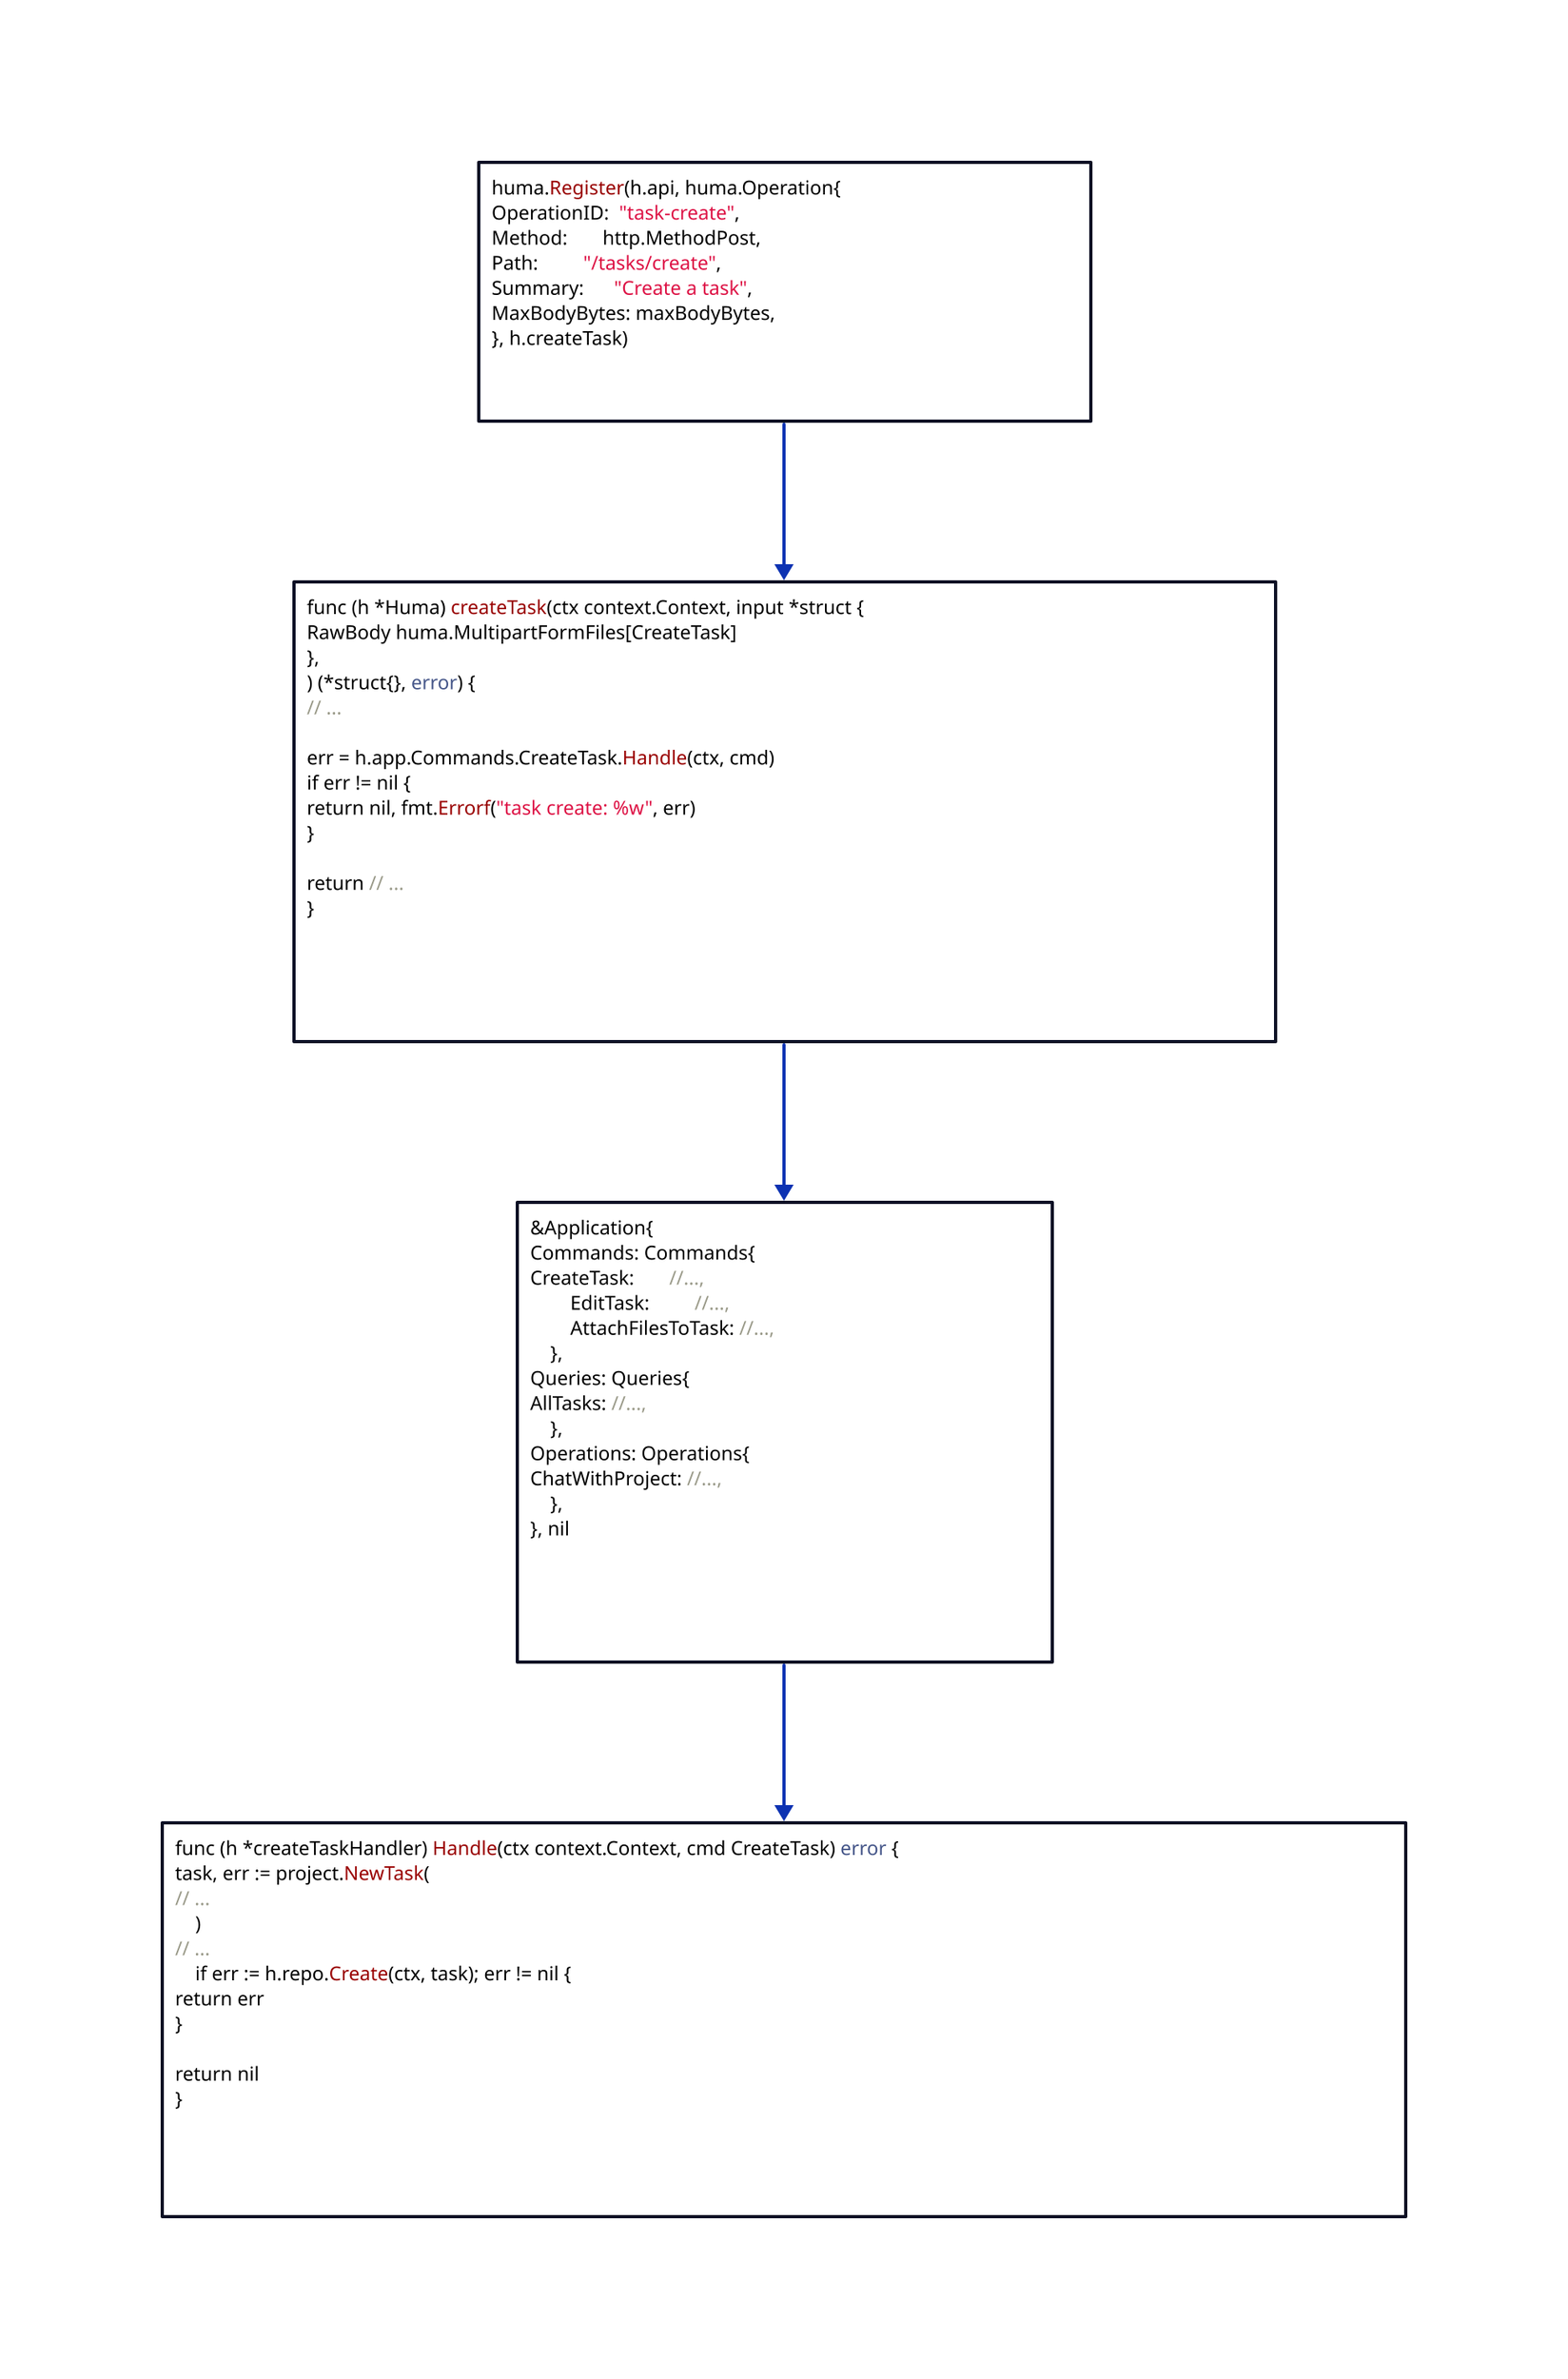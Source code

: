 huma-create: |go
  huma.Register(h.api, huma.Operation{
  		OperationID:  "task-create",
  		Method:       http.MethodPost,
  		Path:         "/tasks/create",
  		Summary:      "Create a task",
  		MaxBodyBytes: maxBodyBytes,
  	}, h.createTask)
|

create-task-handler: |go
  func (h *Huma) createTask(ctx context.Context, input *struct {
  	RawBody huma.MultipartFormFiles[CreateTask]
  },
  ) (*struct{}, error) {
      // ...

  	err = h.app.Commands.CreateTask.Handle(ctx, cmd)
  	if err != nil {
  		return nil, fmt.Errorf("task create: %w", err)
  	}

  	return // ...
  }
|

go-app: |go
  &Application{
  	Commands: Commands{
  		CreateTask:       //...,
  		EditTask:         //...,
  		AttachFilesToTask: //...,
  	},
  	Queries: Queries{
  		AllTasks: //...,
  	},
  	Operations: Operations{
  		ChatWithProject: //...,
  	},
  }, nil
|

app-handler: |go
  func (h *createTaskHandler) Handle(ctx context.Context, cmd CreateTask) error {
  	task, err := project.NewTask(
  		// ...
  	)
      // ...
  	if err := h.repo.Create(ctx, task); err != nil {
  		return err
  	}

  	return nil
  }
|

huma-create -> create-task-handler -> go-app -> app-handler
